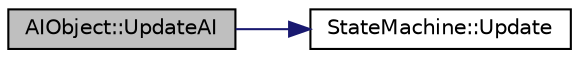 digraph "AIObject::UpdateAI"
{
  edge [fontname="Helvetica",fontsize="10",labelfontname="Helvetica",labelfontsize="10"];
  node [fontname="Helvetica",fontsize="10",shape=record];
  rankdir="LR";
  Node1 [label="AIObject::UpdateAI",height=0.2,width=0.4,color="black", fillcolor="grey75", style="filled" fontcolor="black"];
  Node1 -> Node2 [color="midnightblue",fontsize="10",style="solid",fontname="Helvetica"];
  Node2 [label="StateMachine::Update",height=0.2,width=0.4,color="black", fillcolor="white", style="filled",URL="$class_state_machine.html#aedd5973b0335330f760e640ce03f35db",tooltip="Updates this object. "];
}
